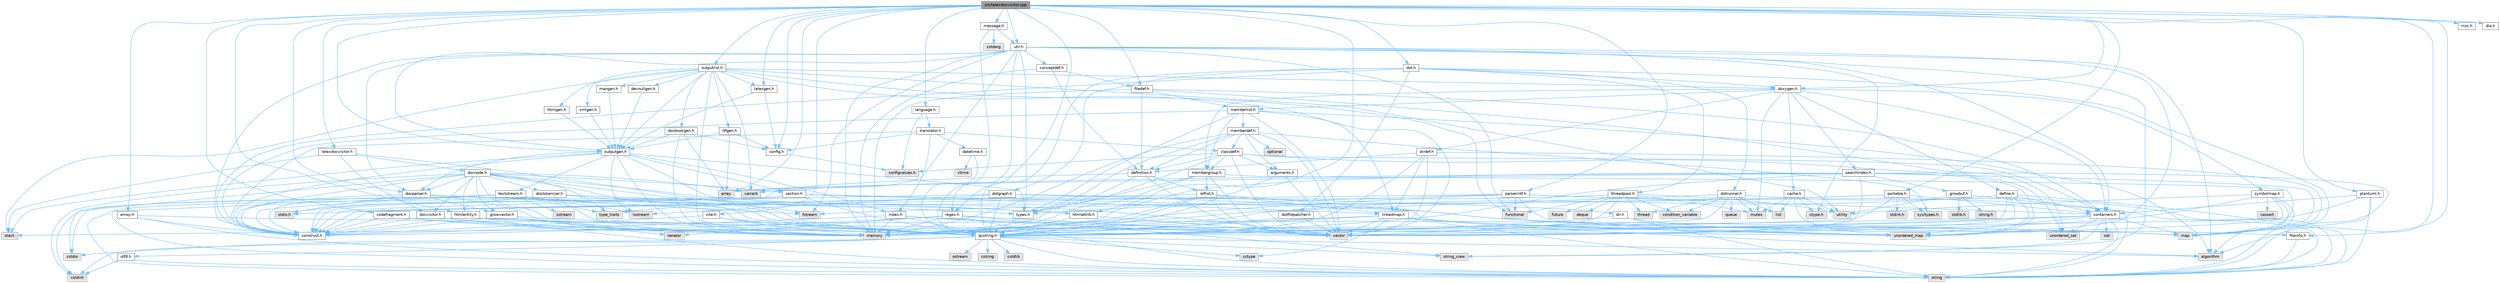 digraph "src/latexdocvisitor.cpp"
{
 // INTERACTIVE_SVG=YES
 // LATEX_PDF_SIZE
  bgcolor="transparent";
  edge [fontname=Helvetica,fontsize=10,labelfontname=Helvetica,labelfontsize=10];
  node [fontname=Helvetica,fontsize=10,shape=box,height=0.2,width=0.4];
  Node1 [id="Node000001",label="src/latexdocvisitor.cpp",height=0.2,width=0.4,color="gray40", fillcolor="grey60", style="filled", fontcolor="black",tooltip=" "];
  Node1 -> Node2 [id="edge1_Node000001_Node000002",color="steelblue1",style="solid",tooltip=" "];
  Node2 [id="Node000002",label="algorithm",height=0.2,width=0.4,color="grey60", fillcolor="#E0E0E0", style="filled",tooltip=" "];
  Node1 -> Node3 [id="edge2_Node000001_Node000003",color="steelblue1",style="solid",tooltip=" "];
  Node3 [id="Node000003",label="array",height=0.2,width=0.4,color="grey60", fillcolor="#E0E0E0", style="filled",tooltip=" "];
  Node1 -> Node4 [id="edge3_Node000001_Node000004",color="steelblue1",style="solid",tooltip=" "];
  Node4 [id="Node000004",label="htmlattrib.h",height=0.2,width=0.4,color="grey40", fillcolor="white", style="filled",URL="$d0/d73/htmlattrib_8h.html",tooltip=" "];
  Node4 -> Node5 [id="edge4_Node000004_Node000005",color="steelblue1",style="solid",tooltip=" "];
  Node5 [id="Node000005",label="vector",height=0.2,width=0.4,color="grey60", fillcolor="#E0E0E0", style="filled",tooltip=" "];
  Node4 -> Node6 [id="edge5_Node000004_Node000006",color="steelblue1",style="solid",tooltip=" "];
  Node6 [id="Node000006",label="qcstring.h",height=0.2,width=0.4,color="grey40", fillcolor="white", style="filled",URL="$d7/d5c/qcstring_8h.html",tooltip=" "];
  Node6 -> Node7 [id="edge6_Node000006_Node000007",color="steelblue1",style="solid",tooltip=" "];
  Node7 [id="Node000007",label="string",height=0.2,width=0.4,color="grey60", fillcolor="#E0E0E0", style="filled",tooltip=" "];
  Node6 -> Node8 [id="edge7_Node000006_Node000008",color="steelblue1",style="solid",tooltip=" "];
  Node8 [id="Node000008",label="string_view",height=0.2,width=0.4,color="grey60", fillcolor="#E0E0E0", style="filled",tooltip=" "];
  Node6 -> Node2 [id="edge8_Node000006_Node000002",color="steelblue1",style="solid",tooltip=" "];
  Node6 -> Node9 [id="edge9_Node000006_Node000009",color="steelblue1",style="solid",tooltip=" "];
  Node9 [id="Node000009",label="cctype",height=0.2,width=0.4,color="grey60", fillcolor="#E0E0E0", style="filled",tooltip=" "];
  Node6 -> Node10 [id="edge10_Node000006_Node000010",color="steelblue1",style="solid",tooltip=" "];
  Node10 [id="Node000010",label="cstring",height=0.2,width=0.4,color="grey60", fillcolor="#E0E0E0", style="filled",tooltip=" "];
  Node6 -> Node11 [id="edge11_Node000006_Node000011",color="steelblue1",style="solid",tooltip=" "];
  Node11 [id="Node000011",label="cstdio",height=0.2,width=0.4,color="grey60", fillcolor="#E0E0E0", style="filled",tooltip=" "];
  Node6 -> Node12 [id="edge12_Node000006_Node000012",color="steelblue1",style="solid",tooltip=" "];
  Node12 [id="Node000012",label="cstdlib",height=0.2,width=0.4,color="grey60", fillcolor="#E0E0E0", style="filled",tooltip=" "];
  Node6 -> Node13 [id="edge13_Node000006_Node000013",color="steelblue1",style="solid",tooltip=" "];
  Node13 [id="Node000013",label="cstdint",height=0.2,width=0.4,color="grey60", fillcolor="#E0E0E0", style="filled",tooltip=" "];
  Node6 -> Node14 [id="edge14_Node000006_Node000014",color="steelblue1",style="solid",tooltip=" "];
  Node14 [id="Node000014",label="ostream",height=0.2,width=0.4,color="grey60", fillcolor="#E0E0E0", style="filled",tooltip=" "];
  Node6 -> Node15 [id="edge15_Node000006_Node000015",color="steelblue1",style="solid",tooltip=" "];
  Node15 [id="Node000015",label="utf8.h",height=0.2,width=0.4,color="grey40", fillcolor="white", style="filled",URL="$db/d7c/utf8_8h.html",tooltip="Various UTF8 related helper functions."];
  Node15 -> Node13 [id="edge16_Node000015_Node000013",color="steelblue1",style="solid",tooltip=" "];
  Node15 -> Node7 [id="edge17_Node000015_Node000007",color="steelblue1",style="solid",tooltip=" "];
  Node1 -> Node16 [id="edge18_Node000001_Node000016",color="steelblue1",style="solid",tooltip=" "];
  Node16 [id="Node000016",label="latexdocvisitor.h",height=0.2,width=0.4,color="grey40", fillcolor="white", style="filled",URL="$d8/d99/latexdocvisitor_8h.html",tooltip=" "];
  Node16 -> Node17 [id="edge19_Node000016_Node000017",color="steelblue1",style="solid",tooltip=" "];
  Node17 [id="Node000017",label="stack",height=0.2,width=0.4,color="grey60", fillcolor="#E0E0E0", style="filled",tooltip=" "];
  Node16 -> Node6 [id="edge20_Node000016_Node000006",color="steelblue1",style="solid",tooltip=" "];
  Node16 -> Node18 [id="edge21_Node000016_Node000018",color="steelblue1",style="solid",tooltip=" "];
  Node18 [id="Node000018",label="docvisitor.h",height=0.2,width=0.4,color="grey40", fillcolor="white", style="filled",URL="$d2/d3c/docvisitor_8h.html",tooltip=" "];
  Node18 -> Node19 [id="edge22_Node000018_Node000019",color="steelblue1",style="solid",tooltip=" "];
  Node19 [id="Node000019",label="memory",height=0.2,width=0.4,color="grey60", fillcolor="#E0E0E0", style="filled",tooltip=" "];
  Node18 -> Node6 [id="edge23_Node000018_Node000006",color="steelblue1",style="solid",tooltip=" "];
  Node18 -> Node20 [id="edge24_Node000018_Node000020",color="steelblue1",style="solid",tooltip=" "];
  Node20 [id="Node000020",label="construct.h",height=0.2,width=0.4,color="grey40", fillcolor="white", style="filled",URL="$d7/dfc/construct_8h.html",tooltip=" "];
  Node16 -> Node21 [id="edge25_Node000016_Node000021",color="steelblue1",style="solid",tooltip=" "];
  Node21 [id="Node000021",label="docnode.h",height=0.2,width=0.4,color="grey40", fillcolor="white", style="filled",URL="$de/d2b/docnode_8h.html",tooltip=" "];
  Node21 -> Node11 [id="edge26_Node000021_Node000011",color="steelblue1",style="solid",tooltip=" "];
  Node21 -> Node13 [id="edge27_Node000021_Node000013",color="steelblue1",style="solid",tooltip=" "];
  Node21 -> Node5 [id="edge28_Node000021_Node000005",color="steelblue1",style="solid",tooltip=" "];
  Node21 -> Node19 [id="edge29_Node000021_Node000019",color="steelblue1",style="solid",tooltip=" "];
  Node21 -> Node22 [id="edge30_Node000021_Node000022",color="steelblue1",style="solid",tooltip=" "];
  Node22 [id="Node000022",label="variant",height=0.2,width=0.4,color="grey60", fillcolor="#E0E0E0", style="filled",tooltip=" "];
  Node21 -> Node23 [id="edge31_Node000021_Node000023",color="steelblue1",style="solid",tooltip=" "];
  Node23 [id="Node000023",label="type_traits",height=0.2,width=0.4,color="grey60", fillcolor="#E0E0E0", style="filled",tooltip=" "];
  Node21 -> Node6 [id="edge32_Node000021_Node000006",color="steelblue1",style="solid",tooltip=" "];
  Node21 -> Node18 [id="edge33_Node000021_Node000018",color="steelblue1",style="solid",tooltip=" "];
  Node21 -> Node24 [id="edge34_Node000021_Node000024",color="steelblue1",style="solid",tooltip=" "];
  Node24 [id="Node000024",label="docparser.h",height=0.2,width=0.4,color="grey40", fillcolor="white", style="filled",URL="$de/d9c/docparser_8h.html",tooltip=" "];
  Node24 -> Node25 [id="edge35_Node000024_Node000025",color="steelblue1",style="solid",tooltip=" "];
  Node25 [id="Node000025",label="stdio.h",height=0.2,width=0.4,color="grey60", fillcolor="#E0E0E0", style="filled",tooltip=" "];
  Node24 -> Node19 [id="edge36_Node000024_Node000019",color="steelblue1",style="solid",tooltip=" "];
  Node24 -> Node6 [id="edge37_Node000024_Node000006",color="steelblue1",style="solid",tooltip=" "];
  Node24 -> Node26 [id="edge38_Node000024_Node000026",color="steelblue1",style="solid",tooltip=" "];
  Node26 [id="Node000026",label="growvector.h",height=0.2,width=0.4,color="grey40", fillcolor="white", style="filled",URL="$d7/d50/growvector_8h.html",tooltip=" "];
  Node26 -> Node5 [id="edge39_Node000026_Node000005",color="steelblue1",style="solid",tooltip=" "];
  Node26 -> Node19 [id="edge40_Node000026_Node000019",color="steelblue1",style="solid",tooltip=" "];
  Node26 -> Node27 [id="edge41_Node000026_Node000027",color="steelblue1",style="solid",tooltip=" "];
  Node27 [id="Node000027",label="iterator",height=0.2,width=0.4,color="grey60", fillcolor="#E0E0E0", style="filled",tooltip=" "];
  Node26 -> Node20 [id="edge42_Node000026_Node000020",color="steelblue1",style="solid",tooltip=" "];
  Node24 -> Node20 [id="edge43_Node000024_Node000020",color="steelblue1",style="solid",tooltip=" "];
  Node24 -> Node28 [id="edge44_Node000024_Node000028",color="steelblue1",style="solid",tooltip=" "];
  Node28 [id="Node000028",label="types.h",height=0.2,width=0.4,color="grey40", fillcolor="white", style="filled",URL="$d9/d49/types_8h.html",tooltip="This file contains a number of basic enums and types."];
  Node28 -> Node6 [id="edge45_Node000028_Node000006",color="steelblue1",style="solid",tooltip=" "];
  Node21 -> Node4 [id="edge46_Node000021_Node000004",color="steelblue1",style="solid",tooltip=" "];
  Node21 -> Node29 [id="edge47_Node000021_Node000029",color="steelblue1",style="solid",tooltip=" "];
  Node29 [id="Node000029",label="htmlentity.h",height=0.2,width=0.4,color="grey40", fillcolor="white", style="filled",URL="$db/dc6/htmlentity_8h.html",tooltip=" "];
  Node29 -> Node30 [id="edge48_Node000029_Node000030",color="steelblue1",style="solid",tooltip=" "];
  Node30 [id="Node000030",label="unordered_map",height=0.2,width=0.4,color="grey60", fillcolor="#E0E0E0", style="filled",tooltip=" "];
  Node29 -> Node7 [id="edge49_Node000029_Node000007",color="steelblue1",style="solid",tooltip=" "];
  Node29 -> Node6 [id="edge50_Node000029_Node000006",color="steelblue1",style="solid",tooltip=" "];
  Node29 -> Node20 [id="edge51_Node000029_Node000020",color="steelblue1",style="solid",tooltip=" "];
  Node21 -> Node26 [id="edge52_Node000021_Node000026",color="steelblue1",style="solid",tooltip=" "];
  Node21 -> Node31 [id="edge53_Node000021_Node000031",color="steelblue1",style="solid",tooltip=" "];
  Node31 [id="Node000031",label="section.h",height=0.2,width=0.4,color="grey40", fillcolor="white", style="filled",URL="$d1/d2a/section_8h.html",tooltip=" "];
  Node31 -> Node7 [id="edge54_Node000031_Node000007",color="steelblue1",style="solid",tooltip=" "];
  Node31 -> Node30 [id="edge55_Node000031_Node000030",color="steelblue1",style="solid",tooltip=" "];
  Node31 -> Node6 [id="edge56_Node000031_Node000006",color="steelblue1",style="solid",tooltip=" "];
  Node31 -> Node32 [id="edge57_Node000031_Node000032",color="steelblue1",style="solid",tooltip=" "];
  Node32 [id="Node000032",label="linkedmap.h",height=0.2,width=0.4,color="grey40", fillcolor="white", style="filled",URL="$da/de1/linkedmap_8h.html",tooltip=" "];
  Node32 -> Node30 [id="edge58_Node000032_Node000030",color="steelblue1",style="solid",tooltip=" "];
  Node32 -> Node5 [id="edge59_Node000032_Node000005",color="steelblue1",style="solid",tooltip=" "];
  Node32 -> Node19 [id="edge60_Node000032_Node000019",color="steelblue1",style="solid",tooltip=" "];
  Node32 -> Node7 [id="edge61_Node000032_Node000007",color="steelblue1",style="solid",tooltip=" "];
  Node32 -> Node2 [id="edge62_Node000032_Node000002",color="steelblue1",style="solid",tooltip=" "];
  Node32 -> Node9 [id="edge63_Node000032_Node000009",color="steelblue1",style="solid",tooltip=" "];
  Node32 -> Node6 [id="edge64_Node000032_Node000006",color="steelblue1",style="solid",tooltip=" "];
  Node31 -> Node20 [id="edge65_Node000031_Node000020",color="steelblue1",style="solid",tooltip=" "];
  Node21 -> Node20 [id="edge66_Node000021_Node000020",color="steelblue1",style="solid",tooltip=" "];
  Node21 -> Node33 [id="edge67_Node000021_Node000033",color="steelblue1",style="solid",tooltip=" "];
  Node33 [id="Node000033",label="doctokenizer.h",height=0.2,width=0.4,color="grey40", fillcolor="white", style="filled",URL="$d0/d0c/doctokenizer_8h.html",tooltip=" "];
  Node33 -> Node25 [id="edge68_Node000033_Node000025",color="steelblue1",style="solid",tooltip=" "];
  Node33 -> Node19 [id="edge69_Node000033_Node000019",color="steelblue1",style="solid",tooltip=" "];
  Node33 -> Node4 [id="edge70_Node000033_Node000004",color="steelblue1",style="solid",tooltip=" "];
  Node33 -> Node6 [id="edge71_Node000033_Node000006",color="steelblue1",style="solid",tooltip=" "];
  Node33 -> Node20 [id="edge72_Node000033_Node000020",color="steelblue1",style="solid",tooltip=" "];
  Node1 -> Node34 [id="edge73_Node000001_Node000034",color="steelblue1",style="solid",tooltip=" "];
  Node34 [id="Node000034",label="latexgen.h",height=0.2,width=0.4,color="grey40", fillcolor="white", style="filled",URL="$d6/d9c/latexgen_8h.html",tooltip=" "];
  Node34 -> Node35 [id="edge74_Node000034_Node000035",color="steelblue1",style="solid",tooltip=" "];
  Node35 [id="Node000035",label="config.h",height=0.2,width=0.4,color="grey40", fillcolor="white", style="filled",URL="$db/d16/config_8h.html",tooltip=" "];
  Node35 -> Node36 [id="edge75_Node000035_Node000036",color="steelblue1",style="solid",tooltip=" "];
  Node36 [id="Node000036",label="configvalues.h",height=0.2,width=0.4,color="grey60", fillcolor="#E0E0E0", style="filled",tooltip=" "];
  Node34 -> Node37 [id="edge76_Node000034_Node000037",color="steelblue1",style="solid",tooltip=" "];
  Node37 [id="Node000037",label="outputgen.h",height=0.2,width=0.4,color="grey40", fillcolor="white", style="filled",URL="$df/d06/outputgen_8h.html",tooltip=" "];
  Node37 -> Node19 [id="edge77_Node000037_Node000019",color="steelblue1",style="solid",tooltip=" "];
  Node37 -> Node17 [id="edge78_Node000037_Node000017",color="steelblue1",style="solid",tooltip=" "];
  Node37 -> Node38 [id="edge79_Node000037_Node000038",color="steelblue1",style="solid",tooltip=" "];
  Node38 [id="Node000038",label="iostream",height=0.2,width=0.4,color="grey60", fillcolor="#E0E0E0", style="filled",tooltip=" "];
  Node37 -> Node39 [id="edge80_Node000037_Node000039",color="steelblue1",style="solid",tooltip=" "];
  Node39 [id="Node000039",label="fstream",height=0.2,width=0.4,color="grey60", fillcolor="#E0E0E0", style="filled",tooltip=" "];
  Node37 -> Node28 [id="edge81_Node000037_Node000028",color="steelblue1",style="solid",tooltip=" "];
  Node37 -> Node40 [id="edge82_Node000037_Node000040",color="steelblue1",style="solid",tooltip=" "];
  Node40 [id="Node000040",label="index.h",height=0.2,width=0.4,color="grey40", fillcolor="white", style="filled",URL="$d1/db5/index_8h.html",tooltip=" "];
  Node40 -> Node19 [id="edge83_Node000040_Node000019",color="steelblue1",style="solid",tooltip=" "];
  Node40 -> Node5 [id="edge84_Node000040_Node000005",color="steelblue1",style="solid",tooltip=" "];
  Node40 -> Node41 [id="edge85_Node000040_Node000041",color="steelblue1",style="solid",tooltip=" "];
  Node41 [id="Node000041",label="map",height=0.2,width=0.4,color="grey60", fillcolor="#E0E0E0", style="filled",tooltip=" "];
  Node40 -> Node6 [id="edge86_Node000040_Node000006",color="steelblue1",style="solid",tooltip=" "];
  Node40 -> Node20 [id="edge87_Node000040_Node000020",color="steelblue1",style="solid",tooltip=" "];
  Node37 -> Node31 [id="edge88_Node000037_Node000031",color="steelblue1",style="solid",tooltip=" "];
  Node37 -> Node42 [id="edge89_Node000037_Node000042",color="steelblue1",style="solid",tooltip=" "];
  Node42 [id="Node000042",label="textstream.h",height=0.2,width=0.4,color="grey40", fillcolor="white", style="filled",URL="$d4/d7d/textstream_8h.html",tooltip=" "];
  Node42 -> Node7 [id="edge90_Node000042_Node000007",color="steelblue1",style="solid",tooltip=" "];
  Node42 -> Node38 [id="edge91_Node000042_Node000038",color="steelblue1",style="solid",tooltip=" "];
  Node42 -> Node43 [id="edge92_Node000042_Node000043",color="steelblue1",style="solid",tooltip=" "];
  Node43 [id="Node000043",label="sstream",height=0.2,width=0.4,color="grey60", fillcolor="#E0E0E0", style="filled",tooltip=" "];
  Node42 -> Node13 [id="edge93_Node000042_Node000013",color="steelblue1",style="solid",tooltip=" "];
  Node42 -> Node11 [id="edge94_Node000042_Node000011",color="steelblue1",style="solid",tooltip=" "];
  Node42 -> Node39 [id="edge95_Node000042_Node000039",color="steelblue1",style="solid",tooltip=" "];
  Node42 -> Node23 [id="edge96_Node000042_Node000023",color="steelblue1",style="solid",tooltip=" "];
  Node42 -> Node6 [id="edge97_Node000042_Node000006",color="steelblue1",style="solid",tooltip=" "];
  Node42 -> Node20 [id="edge98_Node000042_Node000020",color="steelblue1",style="solid",tooltip=" "];
  Node37 -> Node24 [id="edge99_Node000037_Node000024",color="steelblue1",style="solid",tooltip=" "];
  Node37 -> Node20 [id="edge100_Node000037_Node000020",color="steelblue1",style="solid",tooltip=" "];
  Node1 -> Node24 [id="edge101_Node000001_Node000024",color="steelblue1",style="solid",tooltip=" "];
  Node1 -> Node44 [id="edge102_Node000001_Node000044",color="steelblue1",style="solid",tooltip=" "];
  Node44 [id="Node000044",label="language.h",height=0.2,width=0.4,color="grey40", fillcolor="white", style="filled",URL="$d8/dce/language_8h.html",tooltip=" "];
  Node44 -> Node45 [id="edge103_Node000044_Node000045",color="steelblue1",style="solid",tooltip=" "];
  Node45 [id="Node000045",label="translator.h",height=0.2,width=0.4,color="grey40", fillcolor="white", style="filled",URL="$d9/df1/translator_8h.html",tooltip=" "];
  Node45 -> Node46 [id="edge104_Node000045_Node000046",color="steelblue1",style="solid",tooltip=" "];
  Node46 [id="Node000046",label="classdef.h",height=0.2,width=0.4,color="grey40", fillcolor="white", style="filled",URL="$d1/da6/classdef_8h.html",tooltip=" "];
  Node46 -> Node19 [id="edge105_Node000046_Node000019",color="steelblue1",style="solid",tooltip=" "];
  Node46 -> Node5 [id="edge106_Node000046_Node000005",color="steelblue1",style="solid",tooltip=" "];
  Node46 -> Node47 [id="edge107_Node000046_Node000047",color="steelblue1",style="solid",tooltip=" "];
  Node47 [id="Node000047",label="unordered_set",height=0.2,width=0.4,color="grey60", fillcolor="#E0E0E0", style="filled",tooltip=" "];
  Node46 -> Node48 [id="edge108_Node000046_Node000048",color="steelblue1",style="solid",tooltip=" "];
  Node48 [id="Node000048",label="containers.h",height=0.2,width=0.4,color="grey40", fillcolor="white", style="filled",URL="$d5/d75/containers_8h.html",tooltip=" "];
  Node48 -> Node5 [id="edge109_Node000048_Node000005",color="steelblue1",style="solid",tooltip=" "];
  Node48 -> Node7 [id="edge110_Node000048_Node000007",color="steelblue1",style="solid",tooltip=" "];
  Node48 -> Node8 [id="edge111_Node000048_Node000008",color="steelblue1",style="solid",tooltip=" "];
  Node48 -> Node49 [id="edge112_Node000048_Node000049",color="steelblue1",style="solid",tooltip=" "];
  Node49 [id="Node000049",label="set",height=0.2,width=0.4,color="grey60", fillcolor="#E0E0E0", style="filled",tooltip=" "];
  Node48 -> Node41 [id="edge113_Node000048_Node000041",color="steelblue1",style="solid",tooltip=" "];
  Node48 -> Node47 [id="edge114_Node000048_Node000047",color="steelblue1",style="solid",tooltip=" "];
  Node48 -> Node30 [id="edge115_Node000048_Node000030",color="steelblue1",style="solid",tooltip=" "];
  Node48 -> Node17 [id="edge116_Node000048_Node000017",color="steelblue1",style="solid",tooltip=" "];
  Node46 -> Node50 [id="edge117_Node000046_Node000050",color="steelblue1",style="solid",tooltip=" "];
  Node50 [id="Node000050",label="definition.h",height=0.2,width=0.4,color="grey40", fillcolor="white", style="filled",URL="$df/da1/definition_8h.html",tooltip=" "];
  Node50 -> Node5 [id="edge118_Node000050_Node000005",color="steelblue1",style="solid",tooltip=" "];
  Node50 -> Node28 [id="edge119_Node000050_Node000028",color="steelblue1",style="solid",tooltip=" "];
  Node50 -> Node51 [id="edge120_Node000050_Node000051",color="steelblue1",style="solid",tooltip=" "];
  Node51 [id="Node000051",label="reflist.h",height=0.2,width=0.4,color="grey40", fillcolor="white", style="filled",URL="$d1/d02/reflist_8h.html",tooltip=" "];
  Node51 -> Node5 [id="edge121_Node000051_Node000005",color="steelblue1",style="solid",tooltip=" "];
  Node51 -> Node30 [id="edge122_Node000051_Node000030",color="steelblue1",style="solid",tooltip=" "];
  Node51 -> Node19 [id="edge123_Node000051_Node000019",color="steelblue1",style="solid",tooltip=" "];
  Node51 -> Node6 [id="edge124_Node000051_Node000006",color="steelblue1",style="solid",tooltip=" "];
  Node51 -> Node32 [id="edge125_Node000051_Node000032",color="steelblue1",style="solid",tooltip=" "];
  Node51 -> Node20 [id="edge126_Node000051_Node000020",color="steelblue1",style="solid",tooltip=" "];
  Node50 -> Node20 [id="edge127_Node000050_Node000020",color="steelblue1",style="solid",tooltip=" "];
  Node46 -> Node52 [id="edge128_Node000046_Node000052",color="steelblue1",style="solid",tooltip=" "];
  Node52 [id="Node000052",label="arguments.h",height=0.2,width=0.4,color="grey40", fillcolor="white", style="filled",URL="$df/d9b/arguments_8h.html",tooltip=" "];
  Node52 -> Node5 [id="edge129_Node000052_Node000005",color="steelblue1",style="solid",tooltip=" "];
  Node52 -> Node6 [id="edge130_Node000052_Node000006",color="steelblue1",style="solid",tooltip=" "];
  Node46 -> Node53 [id="edge131_Node000046_Node000053",color="steelblue1",style="solid",tooltip=" "];
  Node53 [id="Node000053",label="membergroup.h",height=0.2,width=0.4,color="grey40", fillcolor="white", style="filled",URL="$d9/d11/membergroup_8h.html",tooltip=" "];
  Node53 -> Node5 [id="edge132_Node000053_Node000005",color="steelblue1",style="solid",tooltip=" "];
  Node53 -> Node41 [id="edge133_Node000053_Node000041",color="steelblue1",style="solid",tooltip=" "];
  Node53 -> Node19 [id="edge134_Node000053_Node000019",color="steelblue1",style="solid",tooltip=" "];
  Node53 -> Node28 [id="edge135_Node000053_Node000028",color="steelblue1",style="solid",tooltip=" "];
  Node53 -> Node51 [id="edge136_Node000053_Node000051",color="steelblue1",style="solid",tooltip=" "];
  Node46 -> Node36 [id="edge137_Node000046_Node000036",color="steelblue1",style="solid",tooltip=" "];
  Node45 -> Node35 [id="edge138_Node000045_Node000035",color="steelblue1",style="solid",tooltip=" "];
  Node45 -> Node54 [id="edge139_Node000045_Node000054",color="steelblue1",style="solid",tooltip=" "];
  Node54 [id="Node000054",label="datetime.h",height=0.2,width=0.4,color="grey40", fillcolor="white", style="filled",URL="$de/d1b/datetime_8h.html",tooltip=" "];
  Node54 -> Node55 [id="edge140_Node000054_Node000055",color="steelblue1",style="solid",tooltip=" "];
  Node55 [id="Node000055",label="ctime",height=0.2,width=0.4,color="grey60", fillcolor="#E0E0E0", style="filled",tooltip=" "];
  Node54 -> Node6 [id="edge141_Node000054_Node000006",color="steelblue1",style="solid",tooltip=" "];
  Node45 -> Node40 [id="edge142_Node000045_Node000040",color="steelblue1",style="solid",tooltip=" "];
  Node45 -> Node20 [id="edge143_Node000045_Node000020",color="steelblue1",style="solid",tooltip=" "];
  Node44 -> Node36 [id="edge144_Node000044_Node000036",color="steelblue1",style="solid",tooltip=" "];
  Node1 -> Node56 [id="edge145_Node000001_Node000056",color="steelblue1",style="solid",tooltip=" "];
  Node56 [id="Node000056",label="doxygen.h",height=0.2,width=0.4,color="grey40", fillcolor="white", style="filled",URL="$d1/da1/doxygen_8h.html",tooltip=" "];
  Node56 -> Node57 [id="edge146_Node000056_Node000057",color="steelblue1",style="solid",tooltip=" "];
  Node57 [id="Node000057",label="mutex",height=0.2,width=0.4,color="grey60", fillcolor="#E0E0E0", style="filled",tooltip=" "];
  Node56 -> Node48 [id="edge147_Node000056_Node000048",color="steelblue1",style="solid",tooltip=" "];
  Node56 -> Node53 [id="edge148_Node000056_Node000053",color="steelblue1",style="solid",tooltip=" "];
  Node56 -> Node58 [id="edge149_Node000056_Node000058",color="steelblue1",style="solid",tooltip=" "];
  Node58 [id="Node000058",label="dirdef.h",height=0.2,width=0.4,color="grey40", fillcolor="white", style="filled",URL="$d6/d15/dirdef_8h.html",tooltip=" "];
  Node58 -> Node5 [id="edge150_Node000058_Node000005",color="steelblue1",style="solid",tooltip=" "];
  Node58 -> Node41 [id="edge151_Node000058_Node000041",color="steelblue1",style="solid",tooltip=" "];
  Node58 -> Node6 [id="edge152_Node000058_Node000006",color="steelblue1",style="solid",tooltip=" "];
  Node58 -> Node32 [id="edge153_Node000058_Node000032",color="steelblue1",style="solid",tooltip=" "];
  Node58 -> Node50 [id="edge154_Node000058_Node000050",color="steelblue1",style="solid",tooltip=" "];
  Node56 -> Node59 [id="edge155_Node000056_Node000059",color="steelblue1",style="solid",tooltip=" "];
  Node59 [id="Node000059",label="memberlist.h",height=0.2,width=0.4,color="grey40", fillcolor="white", style="filled",URL="$dd/d78/memberlist_8h.html",tooltip=" "];
  Node59 -> Node5 [id="edge156_Node000059_Node000005",color="steelblue1",style="solid",tooltip=" "];
  Node59 -> Node2 [id="edge157_Node000059_Node000002",color="steelblue1",style="solid",tooltip=" "];
  Node59 -> Node60 [id="edge158_Node000059_Node000060",color="steelblue1",style="solid",tooltip=" "];
  Node60 [id="Node000060",label="memberdef.h",height=0.2,width=0.4,color="grey40", fillcolor="white", style="filled",URL="$d4/d46/memberdef_8h.html",tooltip=" "];
  Node60 -> Node5 [id="edge159_Node000060_Node000005",color="steelblue1",style="solid",tooltip=" "];
  Node60 -> Node19 [id="edge160_Node000060_Node000019",color="steelblue1",style="solid",tooltip=" "];
  Node60 -> Node61 [id="edge161_Node000060_Node000061",color="steelblue1",style="solid",tooltip=" "];
  Node61 [id="Node000061",label="optional",height=0.2,width=0.4,color="grey60", fillcolor="#E0E0E0", style="filled",tooltip=" "];
  Node60 -> Node62 [id="edge162_Node000060_Node000062",color="steelblue1",style="solid",tooltip=" "];
  Node62 [id="Node000062",label="sys/types.h",height=0.2,width=0.4,color="grey60", fillcolor="#E0E0E0", style="filled",tooltip=" "];
  Node60 -> Node28 [id="edge163_Node000060_Node000028",color="steelblue1",style="solid",tooltip=" "];
  Node60 -> Node50 [id="edge164_Node000060_Node000050",color="steelblue1",style="solid",tooltip=" "];
  Node60 -> Node52 [id="edge165_Node000060_Node000052",color="steelblue1",style="solid",tooltip=" "];
  Node60 -> Node46 [id="edge166_Node000060_Node000046",color="steelblue1",style="solid",tooltip=" "];
  Node59 -> Node32 [id="edge167_Node000059_Node000032",color="steelblue1",style="solid",tooltip=" "];
  Node59 -> Node28 [id="edge168_Node000059_Node000028",color="steelblue1",style="solid",tooltip=" "];
  Node59 -> Node53 [id="edge169_Node000059_Node000053",color="steelblue1",style="solid",tooltip=" "];
  Node59 -> Node20 [id="edge170_Node000059_Node000020",color="steelblue1",style="solid",tooltip=" "];
  Node56 -> Node63 [id="edge171_Node000056_Node000063",color="steelblue1",style="solid",tooltip=" "];
  Node63 [id="Node000063",label="define.h",height=0.2,width=0.4,color="grey40", fillcolor="white", style="filled",URL="$df/d67/define_8h.html",tooltip=" "];
  Node63 -> Node5 [id="edge172_Node000063_Node000005",color="steelblue1",style="solid",tooltip=" "];
  Node63 -> Node19 [id="edge173_Node000063_Node000019",color="steelblue1",style="solid",tooltip=" "];
  Node63 -> Node7 [id="edge174_Node000063_Node000007",color="steelblue1",style="solid",tooltip=" "];
  Node63 -> Node30 [id="edge175_Node000063_Node000030",color="steelblue1",style="solid",tooltip=" "];
  Node63 -> Node6 [id="edge176_Node000063_Node000006",color="steelblue1",style="solid",tooltip=" "];
  Node63 -> Node48 [id="edge177_Node000063_Node000048",color="steelblue1",style="solid",tooltip=" "];
  Node56 -> Node64 [id="edge178_Node000056_Node000064",color="steelblue1",style="solid",tooltip=" "];
  Node64 [id="Node000064",label="cache.h",height=0.2,width=0.4,color="grey40", fillcolor="white", style="filled",URL="$d3/d26/cache_8h.html",tooltip=" "];
  Node64 -> Node65 [id="edge179_Node000064_Node000065",color="steelblue1",style="solid",tooltip=" "];
  Node65 [id="Node000065",label="list",height=0.2,width=0.4,color="grey60", fillcolor="#E0E0E0", style="filled",tooltip=" "];
  Node64 -> Node30 [id="edge180_Node000064_Node000030",color="steelblue1",style="solid",tooltip=" "];
  Node64 -> Node57 [id="edge181_Node000064_Node000057",color="steelblue1",style="solid",tooltip=" "];
  Node64 -> Node66 [id="edge182_Node000064_Node000066",color="steelblue1",style="solid",tooltip=" "];
  Node66 [id="Node000066",label="utility",height=0.2,width=0.4,color="grey60", fillcolor="#E0E0E0", style="filled",tooltip=" "];
  Node64 -> Node67 [id="edge183_Node000064_Node000067",color="steelblue1",style="solid",tooltip=" "];
  Node67 [id="Node000067",label="ctype.h",height=0.2,width=0.4,color="grey60", fillcolor="#E0E0E0", style="filled",tooltip=" "];
  Node56 -> Node68 [id="edge184_Node000056_Node000068",color="steelblue1",style="solid",tooltip=" "];
  Node68 [id="Node000068",label="symbolmap.h",height=0.2,width=0.4,color="grey40", fillcolor="white", style="filled",URL="$d7/ddd/symbolmap_8h.html",tooltip=" "];
  Node68 -> Node2 [id="edge185_Node000068_Node000002",color="steelblue1",style="solid",tooltip=" "];
  Node68 -> Node30 [id="edge186_Node000068_Node000030",color="steelblue1",style="solid",tooltip=" "];
  Node68 -> Node5 [id="edge187_Node000068_Node000005",color="steelblue1",style="solid",tooltip=" "];
  Node68 -> Node7 [id="edge188_Node000068_Node000007",color="steelblue1",style="solid",tooltip=" "];
  Node68 -> Node66 [id="edge189_Node000068_Node000066",color="steelblue1",style="solid",tooltip=" "];
  Node68 -> Node69 [id="edge190_Node000068_Node000069",color="steelblue1",style="solid",tooltip=" "];
  Node69 [id="Node000069",label="cassert",height=0.2,width=0.4,color="grey60", fillcolor="#E0E0E0", style="filled",tooltip=" "];
  Node56 -> Node70 [id="edge191_Node000056_Node000070",color="steelblue1",style="solid",tooltip=" "];
  Node70 [id="Node000070",label="searchindex.h",height=0.2,width=0.4,color="grey40", fillcolor="white", style="filled",URL="$de/d07/searchindex_8h.html",tooltip="Web server based search engine."];
  Node70 -> Node19 [id="edge192_Node000070_Node000019",color="steelblue1",style="solid",tooltip=" "];
  Node70 -> Node5 [id="edge193_Node000070_Node000005",color="steelblue1",style="solid",tooltip=" "];
  Node70 -> Node41 [id="edge194_Node000070_Node000041",color="steelblue1",style="solid",tooltip=" "];
  Node70 -> Node30 [id="edge195_Node000070_Node000030",color="steelblue1",style="solid",tooltip=" "];
  Node70 -> Node7 [id="edge196_Node000070_Node000007",color="steelblue1",style="solid",tooltip=" "];
  Node70 -> Node3 [id="edge197_Node000070_Node000003",color="steelblue1",style="solid",tooltip=" "];
  Node70 -> Node22 [id="edge198_Node000070_Node000022",color="steelblue1",style="solid",tooltip=" "];
  Node70 -> Node6 [id="edge199_Node000070_Node000006",color="steelblue1",style="solid",tooltip=" "];
  Node70 -> Node71 [id="edge200_Node000070_Node000071",color="steelblue1",style="solid",tooltip=" "];
  Node71 [id="Node000071",label="growbuf.h",height=0.2,width=0.4,color="grey40", fillcolor="white", style="filled",URL="$dd/d72/growbuf_8h.html",tooltip=" "];
  Node71 -> Node66 [id="edge201_Node000071_Node000066",color="steelblue1",style="solid",tooltip=" "];
  Node71 -> Node72 [id="edge202_Node000071_Node000072",color="steelblue1",style="solid",tooltip=" "];
  Node72 [id="Node000072",label="stdlib.h",height=0.2,width=0.4,color="grey60", fillcolor="#E0E0E0", style="filled",tooltip=" "];
  Node71 -> Node73 [id="edge203_Node000071_Node000073",color="steelblue1",style="solid",tooltip=" "];
  Node73 [id="Node000073",label="string.h",height=0.2,width=0.4,color="grey60", fillcolor="#E0E0E0", style="filled",tooltip=" "];
  Node71 -> Node7 [id="edge204_Node000071_Node000007",color="steelblue1",style="solid",tooltip=" "];
  Node1 -> Node37 [id="edge205_Node000001_Node000037",color="steelblue1",style="solid",tooltip=" "];
  Node1 -> Node74 [id="edge206_Node000001_Node000074",color="steelblue1",style="solid",tooltip=" "];
  Node74 [id="Node000074",label="outputlist.h",height=0.2,width=0.4,color="grey40", fillcolor="white", style="filled",URL="$d2/db9/outputlist_8h.html",tooltip=" "];
  Node74 -> Node66 [id="edge207_Node000074_Node000066",color="steelblue1",style="solid",tooltip=" "];
  Node74 -> Node5 [id="edge208_Node000074_Node000005",color="steelblue1",style="solid",tooltip=" "];
  Node74 -> Node19 [id="edge209_Node000074_Node000019",color="steelblue1",style="solid",tooltip=" "];
  Node74 -> Node22 [id="edge210_Node000074_Node000022",color="steelblue1",style="solid",tooltip=" "];
  Node74 -> Node17 [id="edge211_Node000074_Node000017",color="steelblue1",style="solid",tooltip=" "];
  Node74 -> Node75 [id="edge212_Node000074_Node000075",color="steelblue1",style="solid",tooltip=" "];
  Node75 [id="Node000075",label="functional",height=0.2,width=0.4,color="grey60", fillcolor="#E0E0E0", style="filled",tooltip=" "];
  Node74 -> Node37 [id="edge213_Node000074_Node000037",color="steelblue1",style="solid",tooltip=" "];
  Node74 -> Node56 [id="edge214_Node000074_Node000056",color="steelblue1",style="solid",tooltip=" "];
  Node74 -> Node76 [id="edge215_Node000074_Node000076",color="steelblue1",style="solid",tooltip=" "];
  Node76 [id="Node000076",label="htmlgen.h",height=0.2,width=0.4,color="grey40", fillcolor="white", style="filled",URL="$d8/d56/htmlgen_8h.html",tooltip=" "];
  Node76 -> Node37 [id="edge216_Node000076_Node000037",color="steelblue1",style="solid",tooltip=" "];
  Node74 -> Node34 [id="edge217_Node000074_Node000034",color="steelblue1",style="solid",tooltip=" "];
  Node74 -> Node77 [id="edge218_Node000074_Node000077",color="steelblue1",style="solid",tooltip=" "];
  Node77 [id="Node000077",label="rtfgen.h",height=0.2,width=0.4,color="grey40", fillcolor="white", style="filled",URL="$d4/daa/rtfgen_8h.html",tooltip=" "];
  Node77 -> Node3 [id="edge219_Node000077_Node000003",color="steelblue1",style="solid",tooltip=" "];
  Node77 -> Node35 [id="edge220_Node000077_Node000035",color="steelblue1",style="solid",tooltip=" "];
  Node77 -> Node37 [id="edge221_Node000077_Node000037",color="steelblue1",style="solid",tooltip=" "];
  Node74 -> Node78 [id="edge222_Node000074_Node000078",color="steelblue1",style="solid",tooltip=" "];
  Node78 [id="Node000078",label="mangen.h",height=0.2,width=0.4,color="grey40", fillcolor="white", style="filled",URL="$da/dc0/mangen_8h.html",tooltip=" "];
  Node78 -> Node37 [id="edge223_Node000078_Node000037",color="steelblue1",style="solid",tooltip=" "];
  Node74 -> Node79 [id="edge224_Node000074_Node000079",color="steelblue1",style="solid",tooltip=" "];
  Node79 [id="Node000079",label="docbookgen.h",height=0.2,width=0.4,color="grey40", fillcolor="white", style="filled",URL="$de/dea/docbookgen_8h.html",tooltip=" "];
  Node79 -> Node19 [id="edge225_Node000079_Node000019",color="steelblue1",style="solid",tooltip=" "];
  Node79 -> Node3 [id="edge226_Node000079_Node000003",color="steelblue1",style="solid",tooltip=" "];
  Node79 -> Node35 [id="edge227_Node000079_Node000035",color="steelblue1",style="solid",tooltip=" "];
  Node79 -> Node37 [id="edge228_Node000079_Node000037",color="steelblue1",style="solid",tooltip=" "];
  Node74 -> Node80 [id="edge229_Node000074_Node000080",color="steelblue1",style="solid",tooltip=" "];
  Node80 [id="Node000080",label="xmlgen.h",height=0.2,width=0.4,color="grey40", fillcolor="white", style="filled",URL="$d9/d67/xmlgen_8h.html",tooltip=" "];
  Node80 -> Node37 [id="edge230_Node000080_Node000037",color="steelblue1",style="solid",tooltip=" "];
  Node74 -> Node81 [id="edge231_Node000074_Node000081",color="steelblue1",style="solid",tooltip=" "];
  Node81 [id="Node000081",label="devnullgen.h",height=0.2,width=0.4,color="grey40", fillcolor="white", style="filled",URL="$d8/de5/devnullgen_8h.html",tooltip=" "];
  Node81 -> Node37 [id="edge232_Node000081_Node000037",color="steelblue1",style="solid",tooltip=" "];
  Node1 -> Node82 [id="edge233_Node000001_Node000082",color="steelblue1",style="solid",tooltip=" "];
  Node82 [id="Node000082",label="dot.h",height=0.2,width=0.4,color="grey40", fillcolor="white", style="filled",URL="$d6/d4a/dot_8h.html",tooltip=" "];
  Node82 -> Node41 [id="edge234_Node000082_Node000041",color="steelblue1",style="solid",tooltip=" "];
  Node82 -> Node83 [id="edge235_Node000082_Node000083",color="steelblue1",style="solid",tooltip=" "];
  Node83 [id="Node000083",label="threadpool.h",height=0.2,width=0.4,color="grey40", fillcolor="white", style="filled",URL="$d3/d40/threadpool_8h.html",tooltip=" "];
  Node83 -> Node84 [id="edge236_Node000083_Node000084",color="steelblue1",style="solid",tooltip=" "];
  Node84 [id="Node000084",label="condition_variable",height=0.2,width=0.4,color="grey60", fillcolor="#E0E0E0", style="filled",tooltip=" "];
  Node83 -> Node85 [id="edge237_Node000083_Node000085",color="steelblue1",style="solid",tooltip=" "];
  Node85 [id="Node000085",label="deque",height=0.2,width=0.4,color="grey60", fillcolor="#E0E0E0", style="filled",tooltip=" "];
  Node83 -> Node75 [id="edge238_Node000083_Node000075",color="steelblue1",style="solid",tooltip=" "];
  Node83 -> Node86 [id="edge239_Node000083_Node000086",color="steelblue1",style="solid",tooltip=" "];
  Node86 [id="Node000086",label="future",height=0.2,width=0.4,color="grey60", fillcolor="#E0E0E0", style="filled",tooltip=" "];
  Node83 -> Node57 [id="edge240_Node000083_Node000057",color="steelblue1",style="solid",tooltip=" "];
  Node83 -> Node87 [id="edge241_Node000083_Node000087",color="steelblue1",style="solid",tooltip=" "];
  Node87 [id="Node000087",label="thread",height=0.2,width=0.4,color="grey60", fillcolor="#E0E0E0", style="filled",tooltip=" "];
  Node83 -> Node23 [id="edge242_Node000083_Node000023",color="steelblue1",style="solid",tooltip=" "];
  Node83 -> Node66 [id="edge243_Node000083_Node000066",color="steelblue1",style="solid",tooltip=" "];
  Node83 -> Node5 [id="edge244_Node000083_Node000005",color="steelblue1",style="solid",tooltip=" "];
  Node82 -> Node6 [id="edge245_Node000082_Node000006",color="steelblue1",style="solid",tooltip=" "];
  Node82 -> Node88 [id="edge246_Node000082_Node000088",color="steelblue1",style="solid",tooltip=" "];
  Node88 [id="Node000088",label="dotgraph.h",height=0.2,width=0.4,color="grey40", fillcolor="white", style="filled",URL="$d0/daa/dotgraph_8h.html",tooltip=" "];
  Node88 -> Node38 [id="edge247_Node000088_Node000038",color="steelblue1",style="solid",tooltip=" "];
  Node88 -> Node41 [id="edge248_Node000088_Node000041",color="steelblue1",style="solid",tooltip=" "];
  Node88 -> Node6 [id="edge249_Node000088_Node000006",color="steelblue1",style="solid",tooltip=" "];
  Node88 -> Node89 [id="edge250_Node000088_Node000089",color="steelblue1",style="solid",tooltip=" "];
  Node89 [id="Node000089",label="dir.h",height=0.2,width=0.4,color="grey40", fillcolor="white", style="filled",URL="$df/d9c/dir_8h.html",tooltip=" "];
  Node89 -> Node7 [id="edge251_Node000089_Node000007",color="steelblue1",style="solid",tooltip=" "];
  Node89 -> Node19 [id="edge252_Node000089_Node000019",color="steelblue1",style="solid",tooltip=" "];
  Node89 -> Node90 [id="edge253_Node000089_Node000090",color="steelblue1",style="solid",tooltip=" "];
  Node90 [id="Node000090",label="fileinfo.h",height=0.2,width=0.4,color="grey40", fillcolor="white", style="filled",URL="$df/d45/fileinfo_8h.html",tooltip=" "];
  Node90 -> Node7 [id="edge254_Node000090_Node000007",color="steelblue1",style="solid",tooltip=" "];
  Node88 -> Node20 [id="edge255_Node000088_Node000020",color="steelblue1",style="solid",tooltip=" "];
  Node82 -> Node91 [id="edge256_Node000082_Node000091",color="steelblue1",style="solid",tooltip=" "];
  Node91 [id="Node000091",label="dotfilepatcher.h",height=0.2,width=0.4,color="grey40", fillcolor="white", style="filled",URL="$d3/d38/dotfilepatcher_8h.html",tooltip=" "];
  Node91 -> Node5 [id="edge257_Node000091_Node000005",color="steelblue1",style="solid",tooltip=" "];
  Node91 -> Node6 [id="edge258_Node000091_Node000006",color="steelblue1",style="solid",tooltip=" "];
  Node82 -> Node92 [id="edge259_Node000082_Node000092",color="steelblue1",style="solid",tooltip=" "];
  Node92 [id="Node000092",label="dotrunner.h",height=0.2,width=0.4,color="grey40", fillcolor="white", style="filled",URL="$d2/dd1/dotrunner_8h.html",tooltip=" "];
  Node92 -> Node7 [id="edge260_Node000092_Node000007",color="steelblue1",style="solid",tooltip=" "];
  Node92 -> Node87 [id="edge261_Node000092_Node000087",color="steelblue1",style="solid",tooltip=" "];
  Node92 -> Node65 [id="edge262_Node000092_Node000065",color="steelblue1",style="solid",tooltip=" "];
  Node92 -> Node93 [id="edge263_Node000092_Node000093",color="steelblue1",style="solid",tooltip=" "];
  Node93 [id="Node000093",label="queue",height=0.2,width=0.4,color="grey60", fillcolor="#E0E0E0", style="filled",tooltip=" "];
  Node92 -> Node57 [id="edge264_Node000092_Node000057",color="steelblue1",style="solid",tooltip=" "];
  Node92 -> Node84 [id="edge265_Node000092_Node000084",color="steelblue1",style="solid",tooltip=" "];
  Node92 -> Node19 [id="edge266_Node000092_Node000019",color="steelblue1",style="solid",tooltip=" "];
  Node92 -> Node6 [id="edge267_Node000092_Node000006",color="steelblue1",style="solid",tooltip=" "];
  Node82 -> Node56 [id="edge268_Node000082_Node000056",color="steelblue1",style="solid",tooltip=" "];
  Node82 -> Node20 [id="edge269_Node000082_Node000020",color="steelblue1",style="solid",tooltip=" "];
  Node1 -> Node94 [id="edge270_Node000001_Node000094",color="steelblue1",style="solid",tooltip=" "];
  Node94 [id="Node000094",label="util.h",height=0.2,width=0.4,color="grey40", fillcolor="white", style="filled",URL="$d8/d3c/util_8h.html",tooltip="A bunch of utility functions."];
  Node94 -> Node19 [id="edge271_Node000094_Node000019",color="steelblue1",style="solid",tooltip=" "];
  Node94 -> Node30 [id="edge272_Node000094_Node000030",color="steelblue1",style="solid",tooltip=" "];
  Node94 -> Node2 [id="edge273_Node000094_Node000002",color="steelblue1",style="solid",tooltip=" "];
  Node94 -> Node75 [id="edge274_Node000094_Node000075",color="steelblue1",style="solid",tooltip=" "];
  Node94 -> Node39 [id="edge275_Node000094_Node000039",color="steelblue1",style="solid",tooltip=" "];
  Node94 -> Node22 [id="edge276_Node000094_Node000022",color="steelblue1",style="solid",tooltip=" "];
  Node94 -> Node8 [id="edge277_Node000094_Node000008",color="steelblue1",style="solid",tooltip=" "];
  Node94 -> Node67 [id="edge278_Node000094_Node000067",color="steelblue1",style="solid",tooltip=" "];
  Node94 -> Node28 [id="edge279_Node000094_Node000028",color="steelblue1",style="solid",tooltip=" "];
  Node94 -> Node24 [id="edge280_Node000094_Node000024",color="steelblue1",style="solid",tooltip=" "];
  Node94 -> Node48 [id="edge281_Node000094_Node000048",color="steelblue1",style="solid",tooltip=" "];
  Node94 -> Node37 [id="edge282_Node000094_Node000037",color="steelblue1",style="solid",tooltip=" "];
  Node94 -> Node95 [id="edge283_Node000094_Node000095",color="steelblue1",style="solid",tooltip=" "];
  Node95 [id="Node000095",label="regex.h",height=0.2,width=0.4,color="grey40", fillcolor="white", style="filled",URL="$d1/d21/regex_8h.html",tooltip=" "];
  Node95 -> Node19 [id="edge284_Node000095_Node000019",color="steelblue1",style="solid",tooltip=" "];
  Node95 -> Node7 [id="edge285_Node000095_Node000007",color="steelblue1",style="solid",tooltip=" "];
  Node95 -> Node8 [id="edge286_Node000095_Node000008",color="steelblue1",style="solid",tooltip=" "];
  Node95 -> Node5 [id="edge287_Node000095_Node000005",color="steelblue1",style="solid",tooltip=" "];
  Node95 -> Node27 [id="edge288_Node000095_Node000027",color="steelblue1",style="solid",tooltip=" "];
  Node95 -> Node20 [id="edge289_Node000095_Node000020",color="steelblue1",style="solid",tooltip=" "];
  Node94 -> Node96 [id="edge290_Node000094_Node000096",color="steelblue1",style="solid",tooltip=" "];
  Node96 [id="Node000096",label="conceptdef.h",height=0.2,width=0.4,color="grey40", fillcolor="white", style="filled",URL="$da/df1/conceptdef_8h.html",tooltip=" "];
  Node96 -> Node19 [id="edge291_Node000096_Node000019",color="steelblue1",style="solid",tooltip=" "];
  Node96 -> Node50 [id="edge292_Node000096_Node000050",color="steelblue1",style="solid",tooltip=" "];
  Node96 -> Node97 [id="edge293_Node000096_Node000097",color="steelblue1",style="solid",tooltip=" "];
  Node97 [id="Node000097",label="filedef.h",height=0.2,width=0.4,color="grey40", fillcolor="white", style="filled",URL="$d4/d3a/filedef_8h.html",tooltip=" "];
  Node97 -> Node19 [id="edge294_Node000097_Node000019",color="steelblue1",style="solid",tooltip=" "];
  Node97 -> Node47 [id="edge295_Node000097_Node000047",color="steelblue1",style="solid",tooltip=" "];
  Node97 -> Node50 [id="edge296_Node000097_Node000050",color="steelblue1",style="solid",tooltip=" "];
  Node97 -> Node59 [id="edge297_Node000097_Node000059",color="steelblue1",style="solid",tooltip=" "];
  Node97 -> Node48 [id="edge298_Node000097_Node000048",color="steelblue1",style="solid",tooltip=" "];
  Node94 -> Node20 [id="edge299_Node000094_Node000020",color="steelblue1",style="solid",tooltip=" "];
  Node1 -> Node98 [id="edge300_Node000001_Node000098",color="steelblue1",style="solid",tooltip=" "];
  Node98 [id="Node000098",label="message.h",height=0.2,width=0.4,color="grey40", fillcolor="white", style="filled",URL="$d2/d0d/message_8h.html",tooltip=" "];
  Node98 -> Node99 [id="edge301_Node000098_Node000099",color="steelblue1",style="solid",tooltip=" "];
  Node99 [id="Node000099",label="cstdarg",height=0.2,width=0.4,color="grey60", fillcolor="#E0E0E0", style="filled",tooltip=" "];
  Node98 -> Node6 [id="edge302_Node000098_Node000006",color="steelblue1",style="solid",tooltip=" "];
  Node98 -> Node94 [id="edge303_Node000098_Node000094",color="steelblue1",style="solid",tooltip=" "];
  Node1 -> Node100 [id="edge304_Node000001_Node000100",color="steelblue1",style="solid",tooltip=" "];
  Node100 [id="Node000100",label="parserintf.h",height=0.2,width=0.4,color="grey40", fillcolor="white", style="filled",URL="$da/d55/parserintf_8h.html",tooltip=" "];
  Node100 -> Node75 [id="edge305_Node000100_Node000075",color="steelblue1",style="solid",tooltip=" "];
  Node100 -> Node19 [id="edge306_Node000100_Node000019",color="steelblue1",style="solid",tooltip=" "];
  Node100 -> Node41 [id="edge307_Node000100_Node000041",color="steelblue1",style="solid",tooltip=" "];
  Node100 -> Node7 [id="edge308_Node000100_Node000007",color="steelblue1",style="solid",tooltip=" "];
  Node100 -> Node28 [id="edge309_Node000100_Node000028",color="steelblue1",style="solid",tooltip=" "];
  Node100 -> Node48 [id="edge310_Node000100_Node000048",color="steelblue1",style="solid",tooltip=" "];
  Node100 -> Node20 [id="edge311_Node000100_Node000020",color="steelblue1",style="solid",tooltip=" "];
  Node1 -> Node101 [id="edge312_Node000001_Node000101",color="steelblue1",style="solid",tooltip=" "];
  Node101 [id="Node000101",label="msc.h",height=0.2,width=0.4,color="grey40", fillcolor="white", style="filled",URL="$dc/d66/msc_8h.html",tooltip=" "];
  Node1 -> Node102 [id="edge313_Node000001_Node000102",color="steelblue1",style="solid",tooltip=" "];
  Node102 [id="Node000102",label="dia.h",height=0.2,width=0.4,color="grey40", fillcolor="white", style="filled",URL="$da/d49/dia_8h.html",tooltip=" "];
  Node1 -> Node103 [id="edge314_Node000001_Node000103",color="steelblue1",style="solid",tooltip=" "];
  Node103 [id="Node000103",label="cite.h",height=0.2,width=0.4,color="grey40", fillcolor="white", style="filled",URL="$d7/d69/cite_8h.html",tooltip=" "];
  Node103 -> Node19 [id="edge315_Node000103_Node000019",color="steelblue1",style="solid",tooltip=" "];
  Node103 -> Node6 [id="edge316_Node000103_Node000006",color="steelblue1",style="solid",tooltip=" "];
  Node103 -> Node20 [id="edge317_Node000103_Node000020",color="steelblue1",style="solid",tooltip=" "];
  Node1 -> Node97 [id="edge318_Node000001_Node000097",color="steelblue1",style="solid",tooltip=" "];
  Node1 -> Node35 [id="edge319_Node000001_Node000035",color="steelblue1",style="solid",tooltip=" "];
  Node1 -> Node29 [id="edge320_Node000001_Node000029",color="steelblue1",style="solid",tooltip=" "];
  Node1 -> Node104 [id="edge321_Node000001_Node000104",color="steelblue1",style="solid",tooltip=" "];
  Node104 [id="Node000104",label="emoji.h",height=0.2,width=0.4,color="grey40", fillcolor="white", style="filled",URL="$d6/dd3/emoji_8h.html",tooltip=" "];
  Node104 -> Node41 [id="edge322_Node000104_Node000041",color="steelblue1",style="solid",tooltip=" "];
  Node104 -> Node7 [id="edge323_Node000104_Node000007",color="steelblue1",style="solid",tooltip=" "];
  Node104 -> Node20 [id="edge324_Node000104_Node000020",color="steelblue1",style="solid",tooltip=" "];
  Node1 -> Node105 [id="edge325_Node000001_Node000105",color="steelblue1",style="solid",tooltip=" "];
  Node105 [id="Node000105",label="plantuml.h",height=0.2,width=0.4,color="grey40", fillcolor="white", style="filled",URL="$d3/dde/plantuml_8h.html",tooltip=" "];
  Node105 -> Node41 [id="edge326_Node000105_Node000041",color="steelblue1",style="solid",tooltip=" "];
  Node105 -> Node7 [id="edge327_Node000105_Node000007",color="steelblue1",style="solid",tooltip=" "];
  Node105 -> Node48 [id="edge328_Node000105_Node000048",color="steelblue1",style="solid",tooltip=" "];
  Node105 -> Node6 [id="edge329_Node000105_Node000006",color="steelblue1",style="solid",tooltip=" "];
  Node1 -> Node90 [id="edge330_Node000001_Node000090",color="steelblue1",style="solid",tooltip=" "];
  Node1 -> Node95 [id="edge331_Node000001_Node000095",color="steelblue1",style="solid",tooltip=" "];
  Node1 -> Node106 [id="edge332_Node000001_Node000106",color="steelblue1",style="solid",tooltip=" "];
  Node106 [id="Node000106",label="portable.h",height=0.2,width=0.4,color="grey40", fillcolor="white", style="filled",URL="$d2/de2/portable_8h.html",tooltip="Portable versions of functions that are platform dependent."];
  Node106 -> Node25 [id="edge333_Node000106_Node000025",color="steelblue1",style="solid",tooltip=" "];
  Node106 -> Node62 [id="edge334_Node000106_Node000062",color="steelblue1",style="solid",tooltip=" "];
  Node106 -> Node107 [id="edge335_Node000106_Node000107",color="steelblue1",style="solid",tooltip=" "];
  Node107 [id="Node000107",label="stdint.h",height=0.2,width=0.4,color="grey60", fillcolor="#E0E0E0", style="filled",tooltip=" "];
  Node106 -> Node39 [id="edge336_Node000106_Node000039",color="steelblue1",style="solid",tooltip=" "];
  Node106 -> Node48 [id="edge337_Node000106_Node000048",color="steelblue1",style="solid",tooltip=" "];
  Node106 -> Node6 [id="edge338_Node000106_Node000006",color="steelblue1",style="solid",tooltip=" "];
  Node1 -> Node108 [id="edge339_Node000001_Node000108",color="steelblue1",style="solid",tooltip=" "];
  Node108 [id="Node000108",label="codefragment.h",height=0.2,width=0.4,color="grey40", fillcolor="white", style="filled",URL="$d6/d3e/codefragment_8h.html",tooltip=" "];
  Node108 -> Node19 [id="edge340_Node000108_Node000019",color="steelblue1",style="solid",tooltip=" "];
  Node108 -> Node6 [id="edge341_Node000108_Node000006",color="steelblue1",style="solid",tooltip=" "];
  Node108 -> Node20 [id="edge342_Node000108_Node000020",color="steelblue1",style="solid",tooltip=" "];
}
